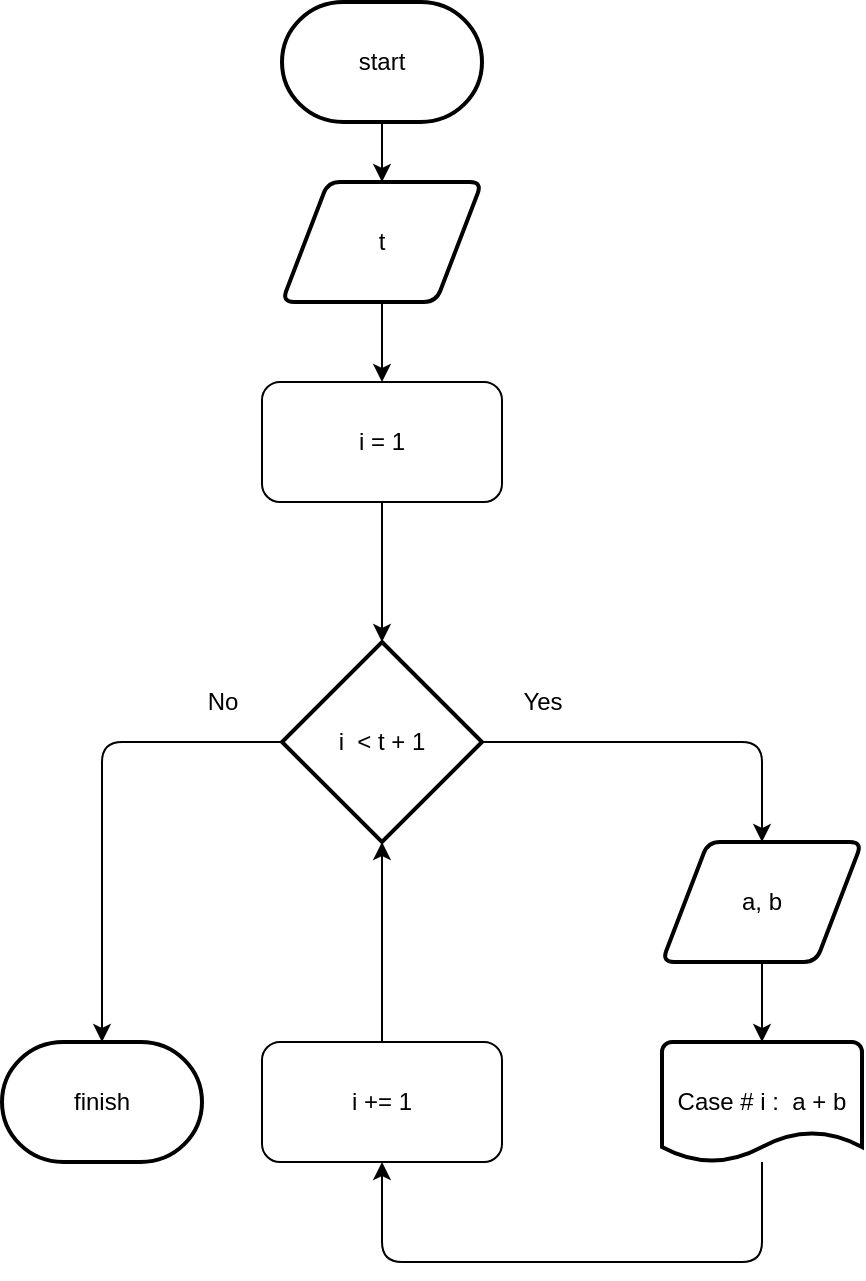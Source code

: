 <mxfile>
    <diagram id="KGFehQm9dZsQAYTTsG58" name="Page-1">
        <mxGraphModel dx="820" dy="233" grid="1" gridSize="10" guides="1" tooltips="1" connect="1" arrows="1" fold="1" page="1" pageScale="1" pageWidth="850" pageHeight="1100" math="0" shadow="0">
            <root>
                <mxCell id="0"/>
                <mxCell id="1" parent="0"/>
                <mxCell id="3" style="edgeStyle=none;html=1;" parent="1" source="2" edge="1">
                    <mxGeometry relative="1" as="geometry">
                        <mxPoint x="250" y="110" as="targetPoint"/>
                    </mxGeometry>
                </mxCell>
                <mxCell id="2" value="start" style="strokeWidth=2;html=1;shape=mxgraph.flowchart.terminator;whiteSpace=wrap;" parent="1" vertex="1">
                    <mxGeometry x="200" y="20" width="100" height="60" as="geometry"/>
                </mxCell>
                <mxCell id="5" style="edgeStyle=none;html=1;" parent="1" source="4" edge="1">
                    <mxGeometry relative="1" as="geometry">
                        <mxPoint x="250" y="210" as="targetPoint"/>
                    </mxGeometry>
                </mxCell>
                <mxCell id="4" value="t" style="shape=parallelogram;html=1;strokeWidth=2;perimeter=parallelogramPerimeter;whiteSpace=wrap;rounded=1;arcSize=12;size=0.23;" parent="1" vertex="1">
                    <mxGeometry x="200" y="110" width="100" height="60" as="geometry"/>
                </mxCell>
                <mxCell id="7" style="edgeStyle=none;html=1;exitX=0.5;exitY=1;exitDx=0;exitDy=0;" parent="1" source="12" edge="1">
                    <mxGeometry relative="1" as="geometry">
                        <mxPoint x="250" y="340" as="targetPoint"/>
                        <mxPoint x="250" y="310" as="sourcePoint"/>
                    </mxGeometry>
                </mxCell>
                <mxCell id="12" value="i = 1" style="rounded=1;whiteSpace=wrap;html=1;" vertex="1" parent="1">
                    <mxGeometry x="190" y="210" width="120" height="60" as="geometry"/>
                </mxCell>
                <mxCell id="14" style="edgeStyle=none;html=1;" edge="1" parent="1" source="13">
                    <mxGeometry relative="1" as="geometry">
                        <mxPoint x="440" y="440" as="targetPoint"/>
                        <Array as="points">
                            <mxPoint x="440" y="390"/>
                        </Array>
                    </mxGeometry>
                </mxCell>
                <mxCell id="15" style="edgeStyle=none;html=1;" edge="1" parent="1" source="13">
                    <mxGeometry relative="1" as="geometry">
                        <mxPoint x="110" y="540" as="targetPoint"/>
                        <Array as="points">
                            <mxPoint x="110" y="390"/>
                        </Array>
                    </mxGeometry>
                </mxCell>
                <mxCell id="13" value="i&amp;nbsp; &amp;lt; t + 1" style="strokeWidth=2;html=1;shape=mxgraph.flowchart.decision;whiteSpace=wrap;" vertex="1" parent="1">
                    <mxGeometry x="200" y="340" width="100" height="100" as="geometry"/>
                </mxCell>
                <mxCell id="16" value="finish" style="strokeWidth=2;html=1;shape=mxgraph.flowchart.terminator;whiteSpace=wrap;" vertex="1" parent="1">
                    <mxGeometry x="60" y="540" width="100" height="60" as="geometry"/>
                </mxCell>
                <mxCell id="17" value="No" style="text;html=1;align=center;verticalAlign=middle;resizable=0;points=[];autosize=1;strokeColor=none;fillColor=none;" vertex="1" parent="1">
                    <mxGeometry x="155" y="360" width="30" height="20" as="geometry"/>
                </mxCell>
                <mxCell id="18" value="Yes" style="text;html=1;align=center;verticalAlign=middle;resizable=0;points=[];autosize=1;strokeColor=none;fillColor=none;" vertex="1" parent="1">
                    <mxGeometry x="315" y="360" width="30" height="20" as="geometry"/>
                </mxCell>
                <mxCell id="20" style="edgeStyle=none;html=1;" edge="1" parent="1" source="19">
                    <mxGeometry relative="1" as="geometry">
                        <mxPoint x="440" y="540" as="targetPoint"/>
                    </mxGeometry>
                </mxCell>
                <mxCell id="19" value="a, b" style="shape=parallelogram;html=1;strokeWidth=2;perimeter=parallelogramPerimeter;whiteSpace=wrap;rounded=1;arcSize=12;size=0.23;" vertex="1" parent="1">
                    <mxGeometry x="390" y="440" width="100" height="60" as="geometry"/>
                </mxCell>
                <mxCell id="22" style="edgeStyle=none;html=1;" edge="1" parent="1" source="21">
                    <mxGeometry relative="1" as="geometry">
                        <mxPoint x="250" y="600" as="targetPoint"/>
                        <Array as="points">
                            <mxPoint x="440" y="650"/>
                            <mxPoint x="280" y="650"/>
                            <mxPoint x="250" y="650"/>
                        </Array>
                    </mxGeometry>
                </mxCell>
                <mxCell id="21" value="Case # i :&amp;nbsp; a + b" style="strokeWidth=2;html=1;shape=mxgraph.flowchart.document2;whiteSpace=wrap;size=0.25;" vertex="1" parent="1">
                    <mxGeometry x="390" y="540" width="100" height="60" as="geometry"/>
                </mxCell>
                <mxCell id="24" style="edgeStyle=none;html=1;entryX=0.5;entryY=1;entryDx=0;entryDy=0;entryPerimeter=0;" edge="1" parent="1" source="23" target="13">
                    <mxGeometry relative="1" as="geometry"/>
                </mxCell>
                <mxCell id="23" value="i += 1" style="rounded=1;whiteSpace=wrap;html=1;" vertex="1" parent="1">
                    <mxGeometry x="190" y="540" width="120" height="60" as="geometry"/>
                </mxCell>
            </root>
        </mxGraphModel>
    </diagram>
</mxfile>